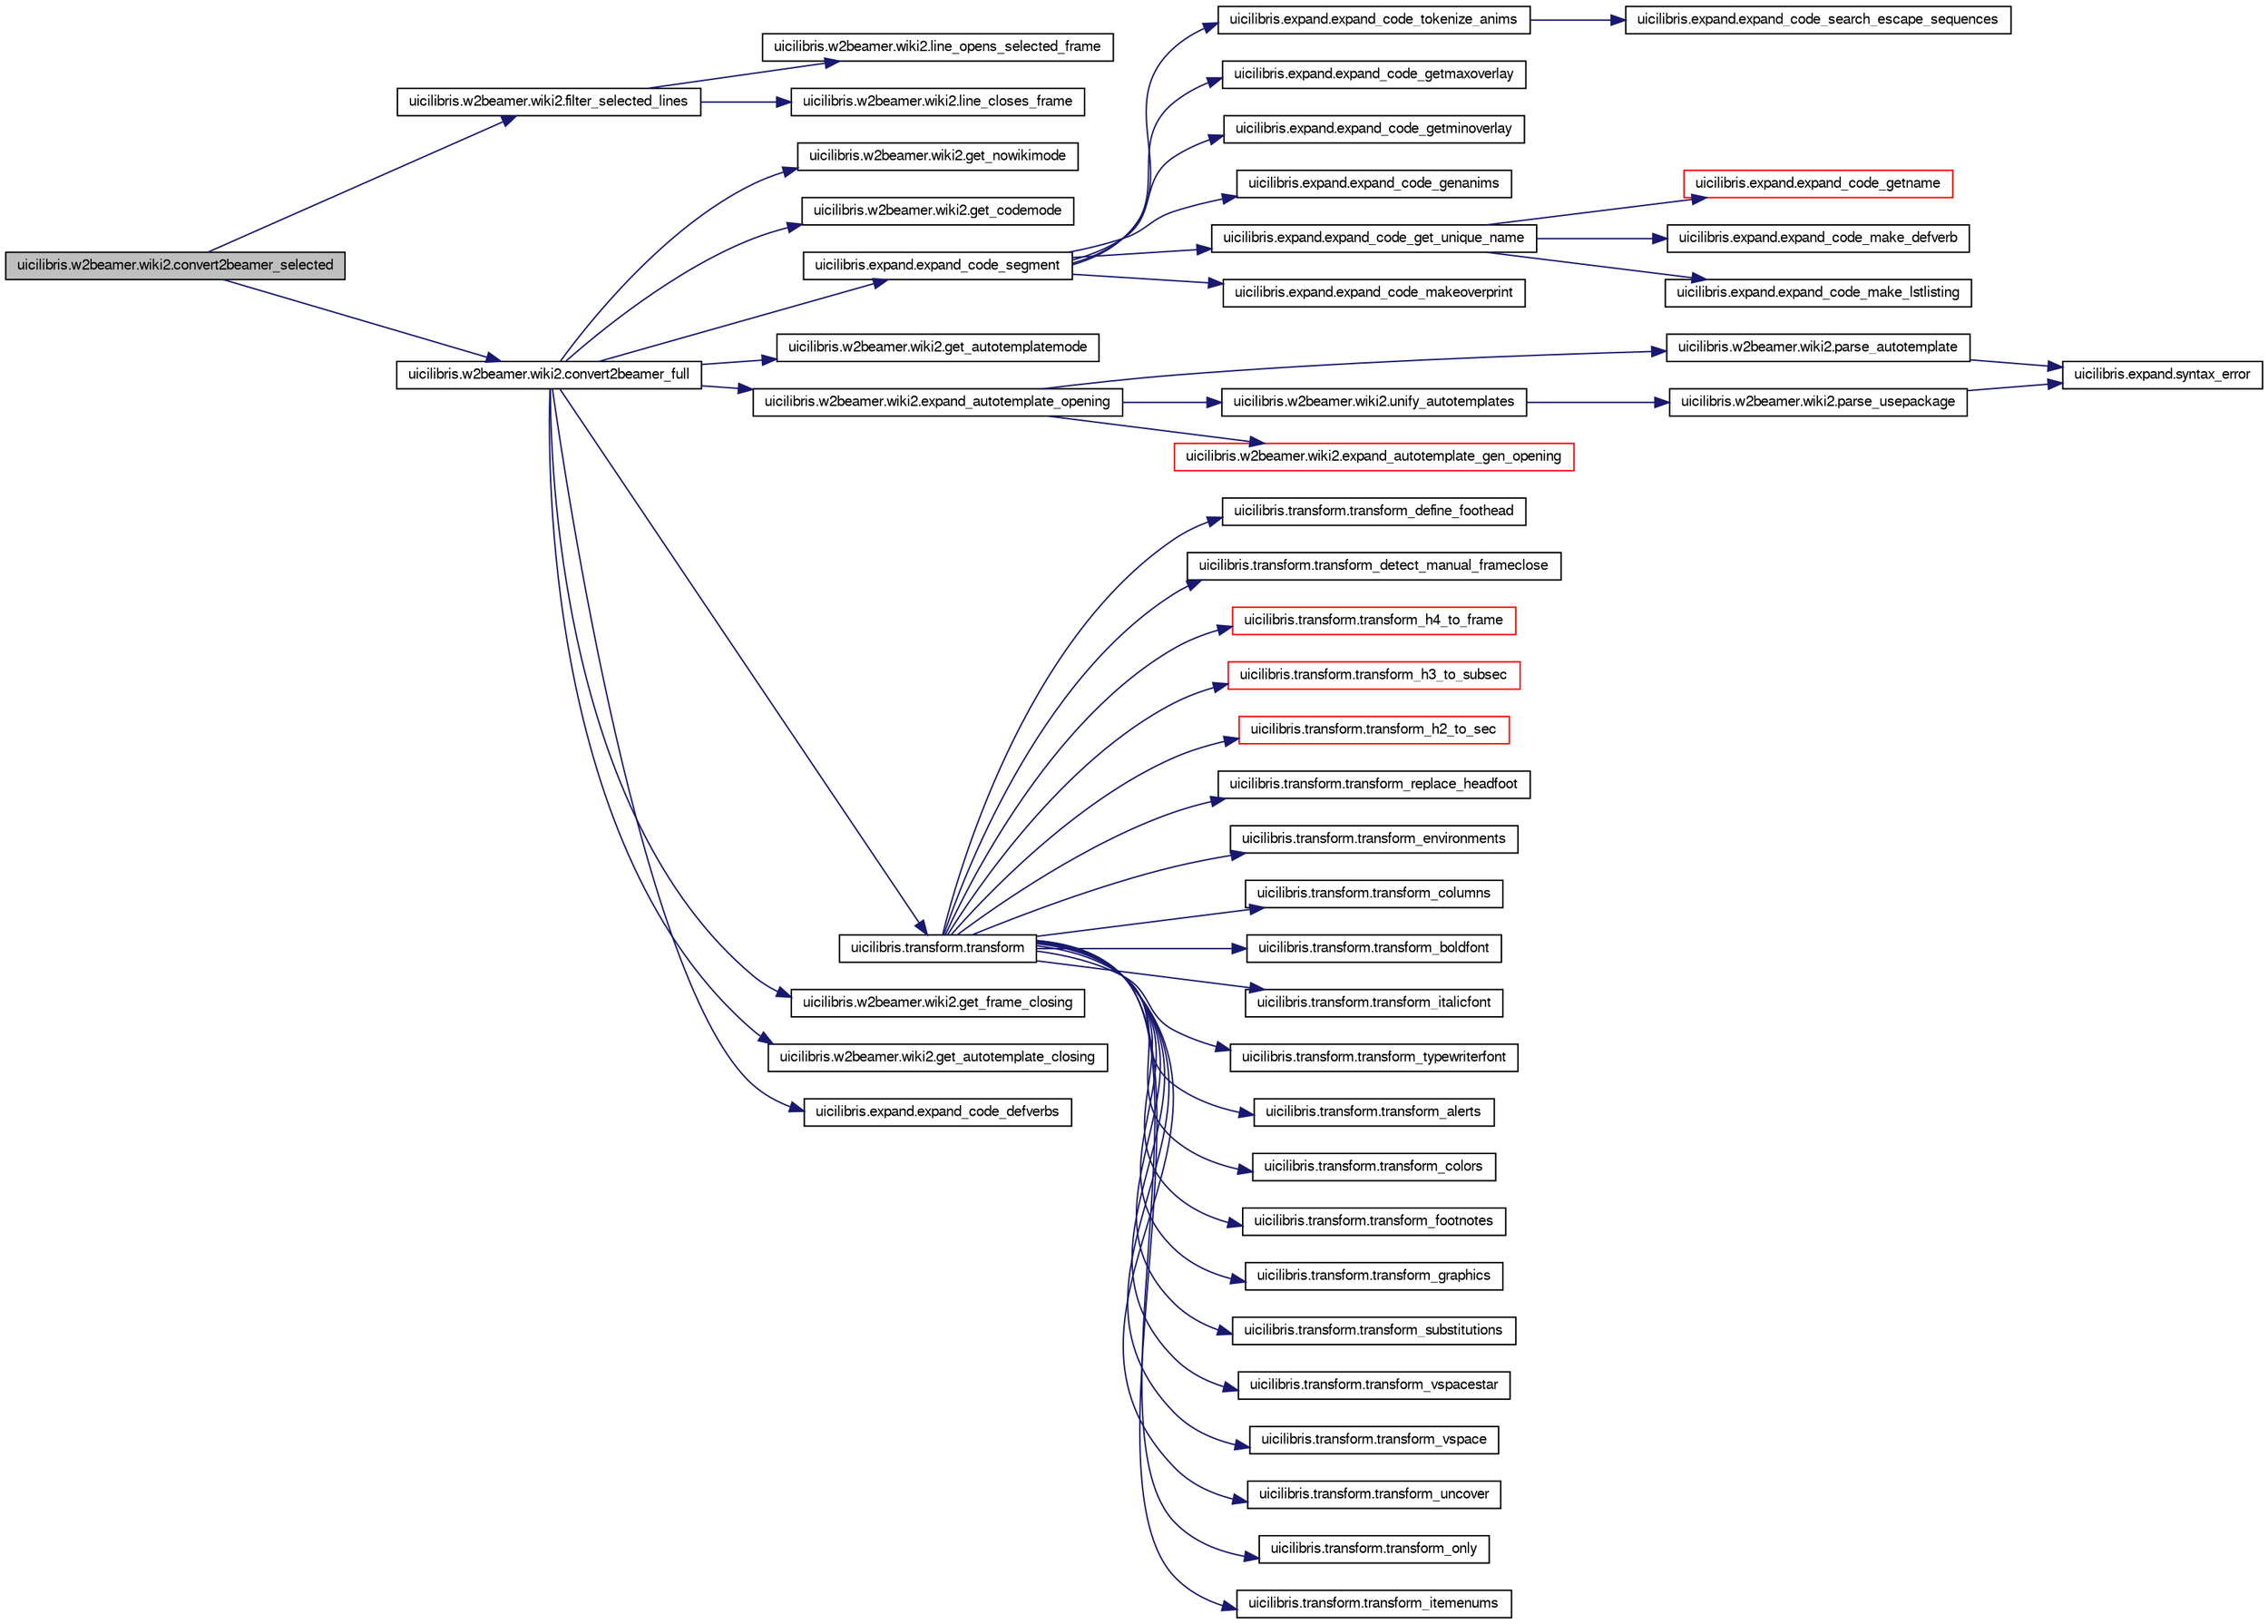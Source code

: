 digraph G
{
  edge [fontname="FreeSans",fontsize="10",labelfontname="FreeSans",labelfontsize="10"];
  node [fontname="FreeSans",fontsize="10",shape=record];
  rankdir="LR";
  Node1 [label="uicilibris.w2beamer.wiki2.convert2beamer_selected",height=0.2,width=0.4,color="black", fillcolor="grey75", style="filled" fontcolor="black"];
  Node1 -> Node2 [color="midnightblue",fontsize="10",style="solid"];
  Node2 [label="uicilibris.w2beamer.wiki2.filter_selected_lines",height=0.2,width=0.4,color="black", fillcolor="white", style="filled",URL="$classuicilibris_1_1w2beamer_1_1wiki2.html#a809b414c1e85e5fc3728f6bec32d66f0"];
  Node2 -> Node3 [color="midnightblue",fontsize="10",style="solid"];
  Node3 [label="uicilibris.w2beamer.wiki2.line_opens_selected_frame",height=0.2,width=0.4,color="black", fillcolor="white", style="filled",URL="$classuicilibris_1_1w2beamer_1_1wiki2.html#abdb2ad16c119a59eb3d838479cd0db22"];
  Node2 -> Node4 [color="midnightblue",fontsize="10",style="solid"];
  Node4 [label="uicilibris.w2beamer.wiki2.line_closes_frame",height=0.2,width=0.4,color="black", fillcolor="white", style="filled",URL="$classuicilibris_1_1w2beamer_1_1wiki2.html#ae866f3fb49a8c3c476ae5c51bd3c282f"];
  Node1 -> Node5 [color="midnightblue",fontsize="10",style="solid"];
  Node5 [label="uicilibris.w2beamer.wiki2.convert2beamer_full",height=0.2,width=0.4,color="black", fillcolor="white", style="filled",URL="$classuicilibris_1_1w2beamer_1_1wiki2.html#a3335751f0851f20ac4105204029a9808",tooltip="convert to LaTeX beamer"];
  Node5 -> Node6 [color="midnightblue",fontsize="10",style="solid"];
  Node6 [label="uicilibris.w2beamer.wiki2.get_nowikimode",height=0.2,width=0.4,color="black", fillcolor="white", style="filled",URL="$classuicilibris_1_1w2beamer_1_1wiki2.html#af68e65aca522a38a04e2b554fb4cc98c",tooltip="detects the nowiki mode"];
  Node5 -> Node7 [color="midnightblue",fontsize="10",style="solid"];
  Node7 [label="uicilibris.w2beamer.wiki2.get_codemode",height=0.2,width=0.4,color="black", fillcolor="white", style="filled",URL="$classuicilibris_1_1w2beamer_1_1wiki2.html#aab79bbf3c6b27cba081295252a0f63fa",tooltip="detects the code mode"];
  Node5 -> Node8 [color="midnightblue",fontsize="10",style="solid"];
  Node8 [label="uicilibris.expand.expand_code_segment",height=0.2,width=0.4,color="black", fillcolor="white", style="filled",URL="$namespaceuicilibris_1_1expand.html#abdb3e9c31f6c9612fb62c0942669b1f3"];
  Node8 -> Node9 [color="midnightblue",fontsize="10",style="solid"];
  Node9 [label="uicilibris.expand.expand_code_tokenize_anims",height=0.2,width=0.4,color="black", fillcolor="white", style="filled",URL="$namespaceuicilibris_1_1expand.html#ad024d95772cf38f8738b402dee4db35a"];
  Node9 -> Node10 [color="midnightblue",fontsize="10",style="solid"];
  Node10 [label="uicilibris.expand.expand_code_search_escape_sequences",height=0.2,width=0.4,color="black", fillcolor="white", style="filled",URL="$namespaceuicilibris_1_1expand.html#a85777fc13697754d6dd7e3fcd9a7f144"];
  Node8 -> Node11 [color="midnightblue",fontsize="10",style="solid"];
  Node11 [label="uicilibris.expand.expand_code_getmaxoverlay",height=0.2,width=0.4,color="black", fillcolor="white", style="filled",URL="$namespaceuicilibris_1_1expand.html#ad3fe792166190040fd892778baa7b447"];
  Node8 -> Node12 [color="midnightblue",fontsize="10",style="solid"];
  Node12 [label="uicilibris.expand.expand_code_getminoverlay",height=0.2,width=0.4,color="black", fillcolor="white", style="filled",URL="$namespaceuicilibris_1_1expand.html#af9cefca18c66f5901e9063457d69f9b4"];
  Node8 -> Node13 [color="midnightblue",fontsize="10",style="solid"];
  Node13 [label="uicilibris.expand.expand_code_genanims",height=0.2,width=0.4,color="black", fillcolor="white", style="filled",URL="$namespaceuicilibris_1_1expand.html#a8e259c683afb687da2b775d152ff8e24"];
  Node8 -> Node14 [color="midnightblue",fontsize="10",style="solid"];
  Node14 [label="uicilibris.expand.expand_code_get_unique_name",height=0.2,width=0.4,color="black", fillcolor="white", style="filled",URL="$namespaceuicilibris_1_1expand.html#a3901a234ee16d466ca5d00b42d206032",tooltip="generate a collision free entry in the defverbs-map and names-list"];
  Node14 -> Node15 [color="midnightblue",fontsize="10",style="solid"];
  Node15 [label="uicilibris.expand.expand_code_getname",height=0.2,width=0.4,color="red", fillcolor="white", style="filled",URL="$namespaceuicilibris_1_1expand.html#a7d914ad966c87e16ce149c0c67744b36"];
  Node14 -> Node16 [color="midnightblue",fontsize="10",style="solid"];
  Node16 [label="uicilibris.expand.expand_code_make_defverb",height=0.2,width=0.4,color="black", fillcolor="white", style="filled",URL="$namespaceuicilibris_1_1expand.html#acd820eb2d190c4c0d186bb41d070e10e"];
  Node14 -> Node17 [color="midnightblue",fontsize="10",style="solid"];
  Node17 [label="uicilibris.expand.expand_code_make_lstlisting",height=0.2,width=0.4,color="black", fillcolor="white", style="filled",URL="$namespaceuicilibris_1_1expand.html#a7d52c80223faaefc49dae45d367082e6"];
  Node8 -> Node18 [color="midnightblue",fontsize="10",style="solid"];
  Node18 [label="uicilibris.expand.expand_code_makeoverprint",height=0.2,width=0.4,color="black", fillcolor="white", style="filled",URL="$namespaceuicilibris_1_1expand.html#a6875f45969d04e6e263e04e1b50a615c"];
  Node5 -> Node19 [color="midnightblue",fontsize="10",style="solid"];
  Node19 [label="uicilibris.w2beamer.wiki2.get_autotemplatemode",height=0.2,width=0.4,color="black", fillcolor="white", style="filled",URL="$classuicilibris_1_1w2beamer_1_1wiki2.html#aeeae8754f221fcdaa0031a3ebd29f4ca",tooltip="detects the auto template mode"];
  Node5 -> Node20 [color="midnightblue",fontsize="10",style="solid"];
  Node20 [label="uicilibris.w2beamer.wiki2.expand_autotemplate_opening",height=0.2,width=0.4,color="black", fillcolor="white", style="filled",URL="$classuicilibris_1_1w2beamer_1_1wiki2.html#acbab4fd2162a8e7a204e00f235893b50",tooltip="expands the output code to insert an automated template"];
  Node20 -> Node21 [color="midnightblue",fontsize="10",style="solid"];
  Node21 [label="uicilibris.w2beamer.wiki2.parse_autotemplate",height=0.2,width=0.4,color="black", fillcolor="white", style="filled",URL="$classuicilibris_1_1w2beamer_1_1wiki2.html#abc1901a575f216a1427281132078cd7f"];
  Node21 -> Node22 [color="midnightblue",fontsize="10",style="solid"];
  Node22 [label="uicilibris.expand.syntax_error",height=0.2,width=0.4,color="black", fillcolor="white", style="filled",URL="$namespaceuicilibris_1_1expand.html#a7c2e494ec8fac69541f38ff597769ea1"];
  Node20 -> Node23 [color="midnightblue",fontsize="10",style="solid"];
  Node23 [label="uicilibris.w2beamer.wiki2.unify_autotemplates",height=0.2,width=0.4,color="black", fillcolor="white", style="filled",URL="$classuicilibris_1_1w2beamer_1_1wiki2.html#a1e0b672398214778819169565f21df83"];
  Node23 -> Node24 [color="midnightblue",fontsize="10",style="solid"];
  Node24 [label="uicilibris.w2beamer.wiki2.parse_usepackage",height=0.2,width=0.4,color="black", fillcolor="white", style="filled",URL="$classuicilibris_1_1w2beamer_1_1wiki2.html#af6b7872773c2e736d638fa632d2b03fe"];
  Node24 -> Node22 [color="midnightblue",fontsize="10",style="solid"];
  Node20 -> Node25 [color="midnightblue",fontsize="10",style="solid"];
  Node25 [label="uicilibris.w2beamer.wiki2.expand_autotemplate_gen_opening",height=0.2,width=0.4,color="red", fillcolor="white", style="filled",URL="$classuicilibris_1_1w2beamer_1_1wiki2.html#a31de2fe8c2ec727221fc0db6f7d1c612"];
  Node5 -> Node26 [color="midnightblue",fontsize="10",style="solid"];
  Node26 [label="uicilibris.transform.transform",height=0.2,width=0.4,color="black", fillcolor="white", style="filled",URL="$namespaceuicilibris_1_1transform.html#aa5adf0b376da8267267888f82780fe8f",tooltip="convert/transform one line in context of state for w2beamer (wiki to beamer)"];
  Node26 -> Node27 [color="midnightblue",fontsize="10",style="solid"];
  Node27 [label="uicilibris.transform.transform_define_foothead",height=0.2,width=0.4,color="black", fillcolor="white", style="filled",URL="$namespaceuicilibris_1_1transform.html#aa8b7f3f1ff9b3d23518c343b99a77b64",tooltip="header and footer definitions"];
  Node26 -> Node28 [color="midnightblue",fontsize="10",style="solid"];
  Node28 [label="uicilibris.transform.transform_detect_manual_frameclose",height=0.2,width=0.4,color="black", fillcolor="white", style="filled",URL="$namespaceuicilibris_1_1transform.html#ae7114bbf6b1f5fe97b0d4e6b8037fd83",tooltip="detect manual closing of frames"];
  Node26 -> Node29 [color="midnightblue",fontsize="10",style="solid"];
  Node29 [label="uicilibris.transform.transform_h4_to_frame",height=0.2,width=0.4,color="red", fillcolor="white", style="filled",URL="$namespaceuicilibris_1_1transform.html#af3b3a54f8bb65069951c6b693f107ffe",tooltip="headings (3) to frames"];
  Node26 -> Node30 [color="midnightblue",fontsize="10",style="solid"];
  Node30 [label="uicilibris.transform.transform_h3_to_subsec",height=0.2,width=0.4,color="red", fillcolor="white", style="filled",URL="$namespaceuicilibris_1_1transform.html#af5f99adea6602bc8a737693e9bbb42db",tooltip="headings (2) to subsections"];
  Node26 -> Node31 [color="midnightblue",fontsize="10",style="solid"];
  Node31 [label="uicilibris.transform.transform_h2_to_sec",height=0.2,width=0.4,color="red", fillcolor="white", style="filled",URL="$namespaceuicilibris_1_1transform.html#acc6bfd3da7f1657fc0bbd55685a112b0",tooltip="headings (1) to sections"];
  Node26 -> Node32 [color="midnightblue",fontsize="10",style="solid"];
  Node32 [label="uicilibris.transform.transform_replace_headfoot",height=0.2,width=0.4,color="black", fillcolor="white", style="filled",URL="$namespaceuicilibris_1_1transform.html#af94a2eb2a5f807cbd5ee814fdd318d50"];
  Node26 -> Node33 [color="midnightblue",fontsize="10",style="solid"];
  Node33 [label="uicilibris.transform.transform_environments",height=0.2,width=0.4,color="black", fillcolor="white", style="filled",URL="$namespaceuicilibris_1_1transform.html#a27e91c2f8fb8ba1f34dce7f6111a3b4c",tooltip="latex environments, the users takes full responsibility for closing ALL opened environments exampe: &lt;..."];
  Node26 -> Node34 [color="midnightblue",fontsize="10",style="solid"];
  Node34 [label="uicilibris.transform.transform_columns",height=0.2,width=0.4,color="black", fillcolor="white", style="filled",URL="$namespaceuicilibris_1_1transform.html#a4e36567d6f7659c10d179fec4092398a",tooltip="columns"];
  Node26 -> Node35 [color="midnightblue",fontsize="10",style="solid"];
  Node35 [label="uicilibris.transform.transform_boldfont",height=0.2,width=0.4,color="black", fillcolor="white", style="filled",URL="$namespaceuicilibris_1_1transform.html#ad3c2902376497c6e1504dfcb830eac9a",tooltip="bold font"];
  Node26 -> Node36 [color="midnightblue",fontsize="10",style="solid"];
  Node36 [label="uicilibris.transform.transform_italicfont",height=0.2,width=0.4,color="black", fillcolor="white", style="filled",URL="$namespaceuicilibris_1_1transform.html#a40ff5313cc423d40d9d412d7dcbecf75",tooltip="italic font"];
  Node26 -> Node37 [color="midnightblue",fontsize="10",style="solid"];
  Node37 [label="uicilibris.transform.transform_typewriterfont",height=0.2,width=0.4,color="black", fillcolor="white", style="filled",URL="$namespaceuicilibris_1_1transform.html#a6d96b97868833f6e38d5f9daf31e8f33",tooltip="typewriter font"];
  Node26 -> Node38 [color="midnightblue",fontsize="10",style="solid"];
  Node38 [label="uicilibris.transform.transform_alerts",height=0.2,width=0.4,color="black", fillcolor="white", style="filled",URL="$namespaceuicilibris_1_1transform.html#a2fc9a6c122cbc1b999a471477a64fb62",tooltip="alerts"];
  Node26 -> Node39 [color="midnightblue",fontsize="10",style="solid"];
  Node39 [label="uicilibris.transform.transform_colors",height=0.2,width=0.4,color="black", fillcolor="white", style="filled",URL="$namespaceuicilibris_1_1transform.html#a00c2a9e039c34057f476d761315acfa6",tooltip="colors"];
  Node26 -> Node40 [color="midnightblue",fontsize="10",style="solid"];
  Node40 [label="uicilibris.transform.transform_footnotes",height=0.2,width=0.4,color="black", fillcolor="white", style="filled",URL="$namespaceuicilibris_1_1transform.html#ac45e3973b902e7c02e246047e18ae905",tooltip="footnotes"];
  Node26 -> Node41 [color="midnightblue",fontsize="10",style="solid"];
  Node41 [label="uicilibris.transform.transform_graphics",height=0.2,width=0.4,color="black", fillcolor="white", style="filled",URL="$namespaceuicilibris_1_1transform.html#ab8faf91922cc5d59a8514e6acce5075c",tooltip="figures/images"];
  Node26 -> Node42 [color="midnightblue",fontsize="10",style="solid"];
  Node42 [label="uicilibris.transform.transform_substitutions",height=0.2,width=0.4,color="black", fillcolor="white", style="filled",URL="$namespaceuicilibris_1_1transform.html#a5fb61a8d93475412b207f587a48e80ce",tooltip="substitutions"];
  Node26 -> Node43 [color="midnightblue",fontsize="10",style="solid"];
  Node43 [label="uicilibris.transform.transform_vspacestar",height=0.2,width=0.4,color="black", fillcolor="white", style="filled",URL="$namespaceuicilibris_1_1transform.html#af4f92cee8930d07dfc60315e76f03731",tooltip="vspace*"];
  Node26 -> Node44 [color="midnightblue",fontsize="10",style="solid"];
  Node44 [label="uicilibris.transform.transform_vspace",height=0.2,width=0.4,color="black", fillcolor="white", style="filled",URL="$namespaceuicilibris_1_1transform.html#a8adcacf533db438a70c9651e3a2e7ec4",tooltip="vspace"];
  Node26 -> Node45 [color="midnightblue",fontsize="10",style="solid"];
  Node45 [label="uicilibris.transform.transform_uncover",height=0.2,width=0.4,color="black", fillcolor="white", style="filled",URL="$namespaceuicilibris_1_1transform.html#a52daa3a244158c52fd57576e9a69ef41",tooltip="uncover"];
  Node26 -> Node46 [color="midnightblue",fontsize="10",style="solid"];
  Node46 [label="uicilibris.transform.transform_only",height=0.2,width=0.4,color="black", fillcolor="white", style="filled",URL="$namespaceuicilibris_1_1transform.html#a8620efb1962df1bb0db835c4acd4d8ae",tooltip="only"];
  Node26 -> Node47 [color="midnightblue",fontsize="10",style="solid"];
  Node47 [label="uicilibris.transform.transform_itemenums",height=0.2,width=0.4,color="black", fillcolor="white", style="filled",URL="$namespaceuicilibris_1_1transform.html#a5e4e43440e494b5328b11bbd2e0ae90e",tooltip="handle itemizations/enumerations"];
  Node5 -> Node48 [color="midnightblue",fontsize="10",style="solid"];
  Node48 [label="uicilibris.w2beamer.wiki2.get_frame_closing",height=0.2,width=0.4,color="black", fillcolor="white", style="filled",URL="$classuicilibris_1_1w2beamer_1_1wiki2.html#ab1f64fca38fa5812febde88049e4f9c7"];
  Node5 -> Node49 [color="midnightblue",fontsize="10",style="solid"];
  Node49 [label="uicilibris.w2beamer.wiki2.get_autotemplate_closing",height=0.2,width=0.4,color="black", fillcolor="white", style="filled",URL="$classuicilibris_1_1w2beamer_1_1wiki2.html#a592c26c487db6799f617db81b0466005"];
  Node5 -> Node50 [color="midnightblue",fontsize="10",style="solid"];
  Node50 [label="uicilibris.expand.expand_code_defverbs",height=0.2,width=0.4,color="black", fillcolor="white", style="filled",URL="$namespaceuicilibris_1_1expand.html#acfb355ad092498b21afc04582c4302ec"];
}
